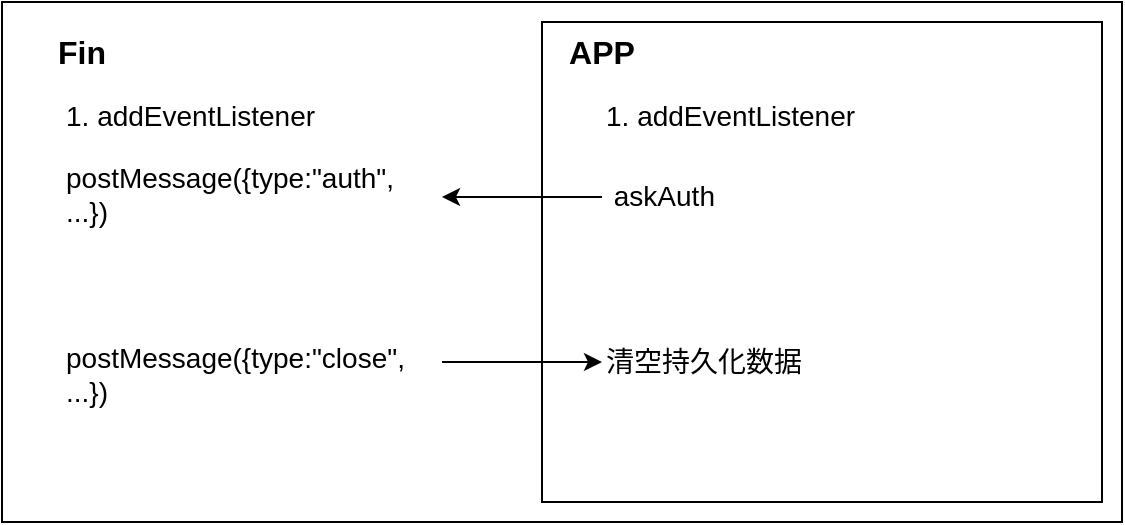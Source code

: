 <mxfile version="28.0.9">
  <diagram name="第 1 页" id="p-Kf3uR-xjNbBCjLXrCC">
    <mxGraphModel dx="1237" dy="728" grid="1" gridSize="10" guides="1" tooltips="1" connect="1" arrows="1" fold="1" page="1" pageScale="1" pageWidth="827" pageHeight="1169" math="0" shadow="0">
      <root>
        <mxCell id="0" />
        <mxCell id="1" parent="0" />
        <mxCell id="PUXzwF9LKrd8F2zT3Y6Q-1" value="" style="rounded=0;whiteSpace=wrap;html=1;" parent="1" vertex="1">
          <mxGeometry x="160" y="130" width="560" height="260" as="geometry" />
        </mxCell>
        <mxCell id="8KbCy9lmEmseonxulgkd-1" value="" style="rounded=0;whiteSpace=wrap;html=1;" parent="1" vertex="1">
          <mxGeometry x="430" y="140" width="280" height="240" as="geometry" />
        </mxCell>
        <mxCell id="k14G_yBd1Yv2Ia4y4y2w-1" value="Fin" style="text;html=1;align=center;verticalAlign=middle;whiteSpace=wrap;rounded=0;fontStyle=1;fontSize=16;" vertex="1" parent="1">
          <mxGeometry x="170" y="140" width="60" height="30" as="geometry" />
        </mxCell>
        <mxCell id="k14G_yBd1Yv2Ia4y4y2w-3" value="APP" style="text;html=1;align=center;verticalAlign=middle;whiteSpace=wrap;rounded=0;fontSize=16;fontStyle=1" vertex="1" parent="1">
          <mxGeometry x="430" y="140" width="60" height="30" as="geometry" />
        </mxCell>
        <mxCell id="k14G_yBd1Yv2Ia4y4y2w-4" value="1. addEventListener&lt;div&gt;&lt;br&gt;&lt;/div&gt;" style="text;html=1;align=left;verticalAlign=middle;whiteSpace=wrap;rounded=0;fontSize=14;" vertex="1" parent="1">
          <mxGeometry x="460" y="180" width="190" height="30" as="geometry" />
        </mxCell>
        <mxCell id="k14G_yBd1Yv2Ia4y4y2w-6" value="&lt;div&gt;&lt;span style=&quot;background-color: transparent; color: light-dark(rgb(0, 0, 0), rgb(255, 255, 255));&quot;&gt;&amp;nbsp;askAuth&lt;/span&gt;&lt;/div&gt;&lt;div&gt;&lt;br&gt;&lt;/div&gt;" style="text;html=1;align=left;verticalAlign=middle;whiteSpace=wrap;rounded=0;fontSize=14;" vertex="1" parent="1">
          <mxGeometry x="460" y="220" width="190" height="30" as="geometry" />
        </mxCell>
        <mxCell id="k14G_yBd1Yv2Ia4y4y2w-7" value="1. addEventListener&lt;div&gt;&lt;br&gt;&lt;/div&gt;" style="text;html=1;align=left;verticalAlign=middle;whiteSpace=wrap;rounded=0;fontSize=14;" vertex="1" parent="1">
          <mxGeometry x="190" y="180" width="190" height="30" as="geometry" />
        </mxCell>
        <mxCell id="k14G_yBd1Yv2Ia4y4y2w-8" value="postMessage({type:&quot;auth&quot;, ...})&lt;div&gt;&lt;br&gt;&lt;/div&gt;" style="text;html=1;align=left;verticalAlign=middle;whiteSpace=wrap;rounded=0;fontSize=14;" vertex="1" parent="1">
          <mxGeometry x="190" y="220" width="190" height="30" as="geometry" />
        </mxCell>
        <mxCell id="k14G_yBd1Yv2Ia4y4y2w-9" value="postMessage({type:&quot;close&quot;, ...})&lt;div&gt;&lt;br&gt;&lt;/div&gt;" style="text;html=1;align=left;verticalAlign=middle;whiteSpace=wrap;rounded=0;fontSize=14;" vertex="1" parent="1">
          <mxGeometry x="190" y="310" width="190" height="30" as="geometry" />
        </mxCell>
        <mxCell id="k14G_yBd1Yv2Ia4y4y2w-10" value="" style="endArrow=classic;html=1;rounded=0;exitX=0;exitY=0.25;exitDx=0;exitDy=0;entryX=1;entryY=0.25;entryDx=0;entryDy=0;" edge="1" parent="1" source="k14G_yBd1Yv2Ia4y4y2w-6" target="k14G_yBd1Yv2Ia4y4y2w-8">
          <mxGeometry width="50" height="50" relative="1" as="geometry">
            <mxPoint x="390" y="380" as="sourcePoint" />
            <mxPoint x="360" y="228" as="targetPoint" />
          </mxGeometry>
        </mxCell>
        <mxCell id="k14G_yBd1Yv2Ia4y4y2w-11" value="清空持久化数据" style="text;html=1;align=left;verticalAlign=middle;whiteSpace=wrap;rounded=0;fontSize=14;" vertex="1" parent="1">
          <mxGeometry x="460" y="300" width="120" height="20" as="geometry" />
        </mxCell>
        <mxCell id="k14G_yBd1Yv2Ia4y4y2w-12" value="" style="endArrow=classic;html=1;rounded=0;entryX=0;entryY=0.5;entryDx=0;entryDy=0;" edge="1" parent="1" target="k14G_yBd1Yv2Ia4y4y2w-11">
          <mxGeometry width="50" height="50" relative="1" as="geometry">
            <mxPoint x="380" y="310" as="sourcePoint" />
            <mxPoint x="454" y="310" as="targetPoint" />
          </mxGeometry>
        </mxCell>
      </root>
    </mxGraphModel>
  </diagram>
</mxfile>
